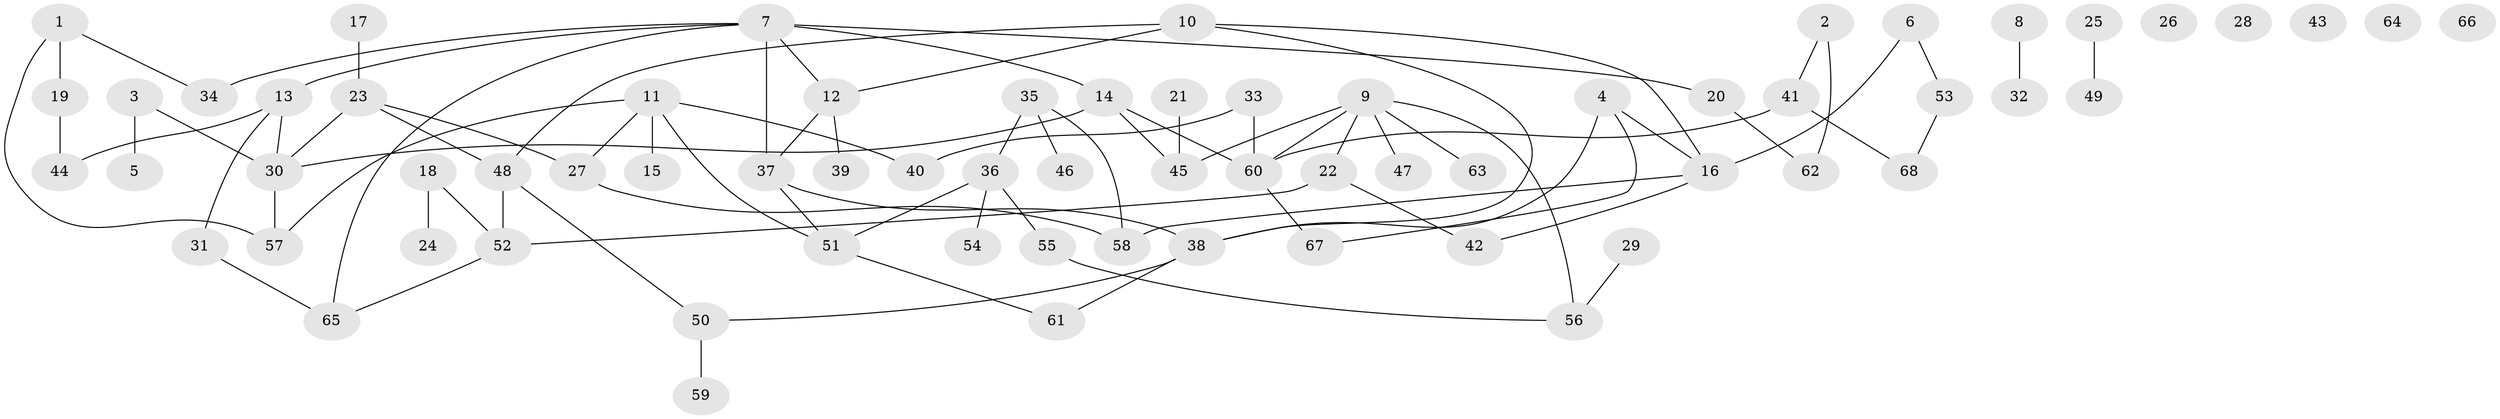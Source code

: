 // Generated by graph-tools (version 1.1) at 2025/25/03/09/25 03:25:22]
// undirected, 68 vertices, 83 edges
graph export_dot {
graph [start="1"]
  node [color=gray90,style=filled];
  1;
  2;
  3;
  4;
  5;
  6;
  7;
  8;
  9;
  10;
  11;
  12;
  13;
  14;
  15;
  16;
  17;
  18;
  19;
  20;
  21;
  22;
  23;
  24;
  25;
  26;
  27;
  28;
  29;
  30;
  31;
  32;
  33;
  34;
  35;
  36;
  37;
  38;
  39;
  40;
  41;
  42;
  43;
  44;
  45;
  46;
  47;
  48;
  49;
  50;
  51;
  52;
  53;
  54;
  55;
  56;
  57;
  58;
  59;
  60;
  61;
  62;
  63;
  64;
  65;
  66;
  67;
  68;
  1 -- 19;
  1 -- 34;
  1 -- 57;
  2 -- 41;
  2 -- 62;
  3 -- 5;
  3 -- 30;
  4 -- 16;
  4 -- 38;
  4 -- 67;
  6 -- 16;
  6 -- 53;
  7 -- 12;
  7 -- 13;
  7 -- 14;
  7 -- 20;
  7 -- 34;
  7 -- 37;
  7 -- 65;
  8 -- 32;
  9 -- 22;
  9 -- 45;
  9 -- 47;
  9 -- 56;
  9 -- 60;
  9 -- 63;
  10 -- 12;
  10 -- 16;
  10 -- 38;
  10 -- 48;
  11 -- 15;
  11 -- 27;
  11 -- 40;
  11 -- 51;
  11 -- 57;
  12 -- 37;
  12 -- 39;
  13 -- 30;
  13 -- 31;
  13 -- 44;
  14 -- 30;
  14 -- 45;
  14 -- 60;
  16 -- 42;
  16 -- 58;
  17 -- 23;
  18 -- 24;
  18 -- 52;
  19 -- 44;
  20 -- 62;
  21 -- 45;
  22 -- 42;
  22 -- 52;
  23 -- 27;
  23 -- 30;
  23 -- 48;
  25 -- 49;
  27 -- 58;
  29 -- 56;
  30 -- 57;
  31 -- 65;
  33 -- 40;
  33 -- 60;
  35 -- 36;
  35 -- 46;
  35 -- 58;
  36 -- 51;
  36 -- 54;
  36 -- 55;
  37 -- 38;
  37 -- 51;
  38 -- 50;
  38 -- 61;
  41 -- 60;
  41 -- 68;
  48 -- 50;
  48 -- 52;
  50 -- 59;
  51 -- 61;
  52 -- 65;
  53 -- 68;
  55 -- 56;
  60 -- 67;
}
